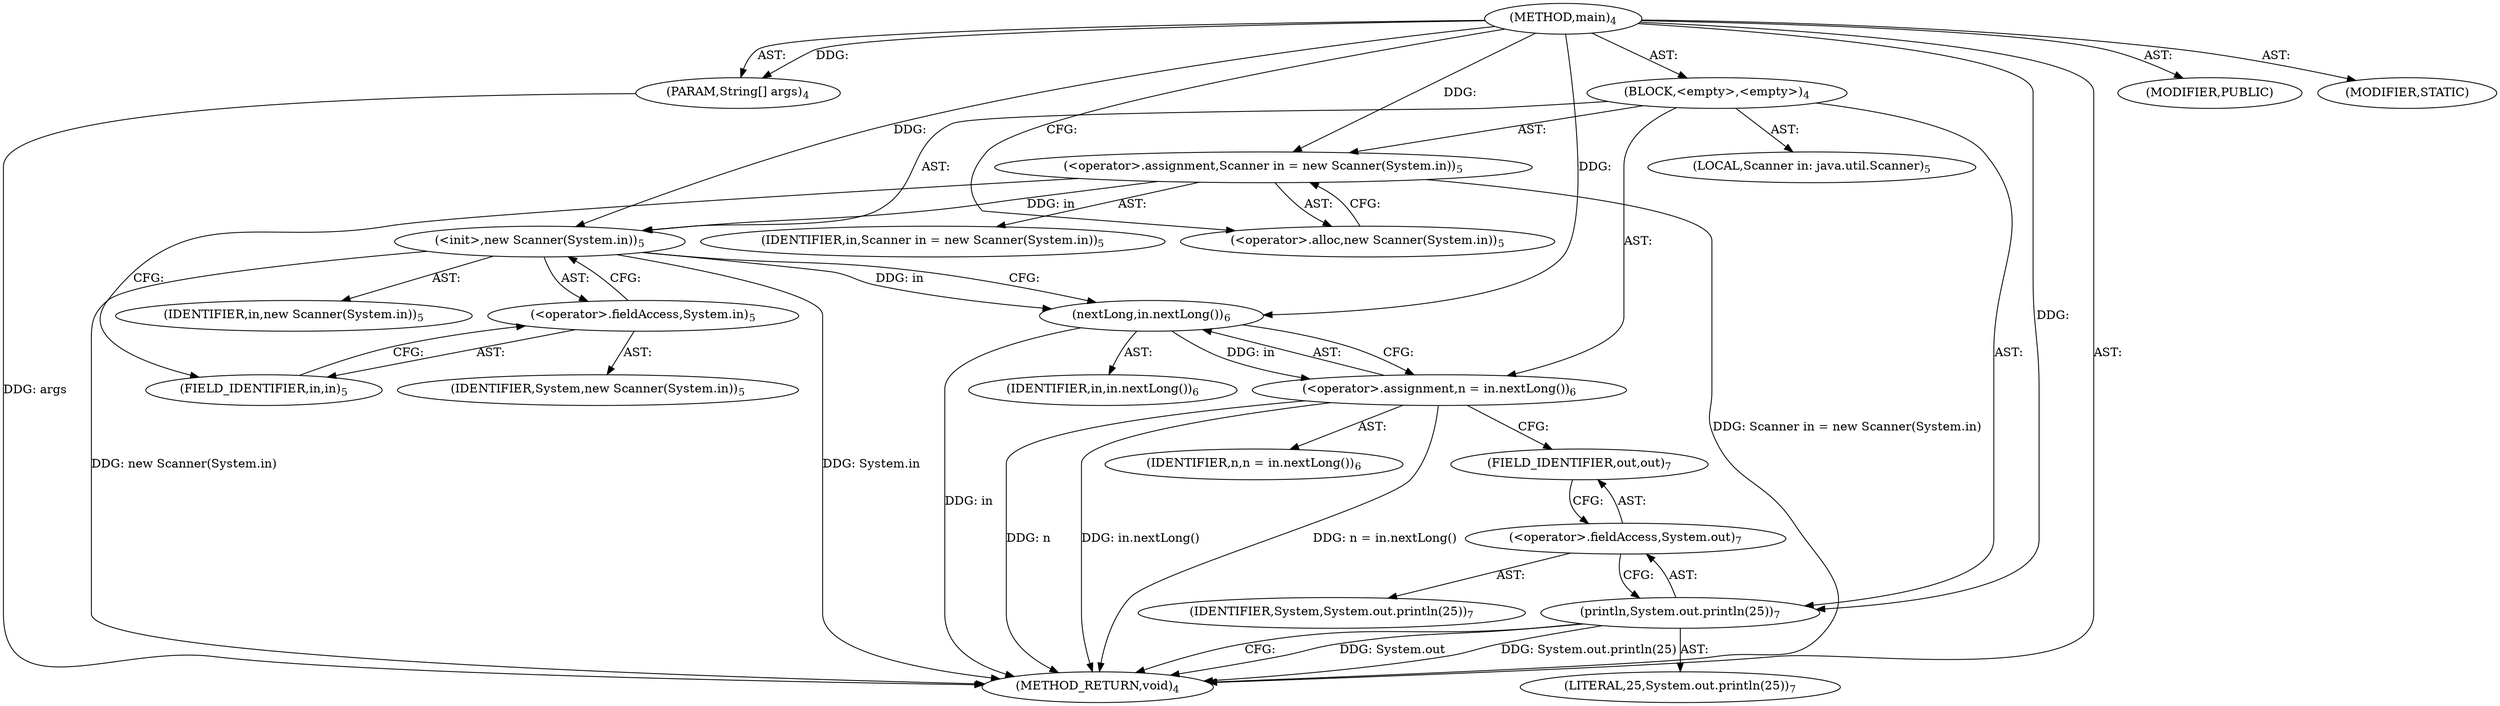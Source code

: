 digraph "main" {  
"19" [label = <(METHOD,main)<SUB>4</SUB>> ]
"20" [label = <(PARAM,String[] args)<SUB>4</SUB>> ]
"21" [label = <(BLOCK,&lt;empty&gt;,&lt;empty&gt;)<SUB>4</SUB>> ]
"4" [label = <(LOCAL,Scanner in: java.util.Scanner)<SUB>5</SUB>> ]
"22" [label = <(&lt;operator&gt;.assignment,Scanner in = new Scanner(System.in))<SUB>5</SUB>> ]
"23" [label = <(IDENTIFIER,in,Scanner in = new Scanner(System.in))<SUB>5</SUB>> ]
"24" [label = <(&lt;operator&gt;.alloc,new Scanner(System.in))<SUB>5</SUB>> ]
"25" [label = <(&lt;init&gt;,new Scanner(System.in))<SUB>5</SUB>> ]
"3" [label = <(IDENTIFIER,in,new Scanner(System.in))<SUB>5</SUB>> ]
"26" [label = <(&lt;operator&gt;.fieldAccess,System.in)<SUB>5</SUB>> ]
"27" [label = <(IDENTIFIER,System,new Scanner(System.in))<SUB>5</SUB>> ]
"28" [label = <(FIELD_IDENTIFIER,in,in)<SUB>5</SUB>> ]
"29" [label = <(&lt;operator&gt;.assignment,n = in.nextLong())<SUB>6</SUB>> ]
"30" [label = <(IDENTIFIER,n,n = in.nextLong())<SUB>6</SUB>> ]
"31" [label = <(nextLong,in.nextLong())<SUB>6</SUB>> ]
"32" [label = <(IDENTIFIER,in,in.nextLong())<SUB>6</SUB>> ]
"33" [label = <(println,System.out.println(25))<SUB>7</SUB>> ]
"34" [label = <(&lt;operator&gt;.fieldAccess,System.out)<SUB>7</SUB>> ]
"35" [label = <(IDENTIFIER,System,System.out.println(25))<SUB>7</SUB>> ]
"36" [label = <(FIELD_IDENTIFIER,out,out)<SUB>7</SUB>> ]
"37" [label = <(LITERAL,25,System.out.println(25))<SUB>7</SUB>> ]
"38" [label = <(MODIFIER,PUBLIC)> ]
"39" [label = <(MODIFIER,STATIC)> ]
"40" [label = <(METHOD_RETURN,void)<SUB>4</SUB>> ]
  "19" -> "20"  [ label = "AST: "] 
  "19" -> "21"  [ label = "AST: "] 
  "19" -> "38"  [ label = "AST: "] 
  "19" -> "39"  [ label = "AST: "] 
  "19" -> "40"  [ label = "AST: "] 
  "21" -> "4"  [ label = "AST: "] 
  "21" -> "22"  [ label = "AST: "] 
  "21" -> "25"  [ label = "AST: "] 
  "21" -> "29"  [ label = "AST: "] 
  "21" -> "33"  [ label = "AST: "] 
  "22" -> "23"  [ label = "AST: "] 
  "22" -> "24"  [ label = "AST: "] 
  "25" -> "3"  [ label = "AST: "] 
  "25" -> "26"  [ label = "AST: "] 
  "26" -> "27"  [ label = "AST: "] 
  "26" -> "28"  [ label = "AST: "] 
  "29" -> "30"  [ label = "AST: "] 
  "29" -> "31"  [ label = "AST: "] 
  "31" -> "32"  [ label = "AST: "] 
  "33" -> "34"  [ label = "AST: "] 
  "33" -> "37"  [ label = "AST: "] 
  "34" -> "35"  [ label = "AST: "] 
  "34" -> "36"  [ label = "AST: "] 
  "22" -> "28"  [ label = "CFG: "] 
  "25" -> "31"  [ label = "CFG: "] 
  "29" -> "36"  [ label = "CFG: "] 
  "33" -> "40"  [ label = "CFG: "] 
  "24" -> "22"  [ label = "CFG: "] 
  "26" -> "25"  [ label = "CFG: "] 
  "31" -> "29"  [ label = "CFG: "] 
  "34" -> "33"  [ label = "CFG: "] 
  "28" -> "26"  [ label = "CFG: "] 
  "36" -> "34"  [ label = "CFG: "] 
  "19" -> "24"  [ label = "CFG: "] 
  "20" -> "40"  [ label = "DDG: args"] 
  "22" -> "40"  [ label = "DDG: Scanner in = new Scanner(System.in)"] 
  "25" -> "40"  [ label = "DDG: System.in"] 
  "25" -> "40"  [ label = "DDG: new Scanner(System.in)"] 
  "31" -> "40"  [ label = "DDG: in"] 
  "29" -> "40"  [ label = "DDG: in.nextLong()"] 
  "29" -> "40"  [ label = "DDG: n = in.nextLong()"] 
  "33" -> "40"  [ label = "DDG: System.out"] 
  "33" -> "40"  [ label = "DDG: System.out.println(25)"] 
  "29" -> "40"  [ label = "DDG: n"] 
  "19" -> "20"  [ label = "DDG: "] 
  "19" -> "22"  [ label = "DDG: "] 
  "31" -> "29"  [ label = "DDG: in"] 
  "22" -> "25"  [ label = "DDG: in"] 
  "19" -> "25"  [ label = "DDG: "] 
  "19" -> "33"  [ label = "DDG: "] 
  "25" -> "31"  [ label = "DDG: in"] 
  "19" -> "31"  [ label = "DDG: "] 
}
